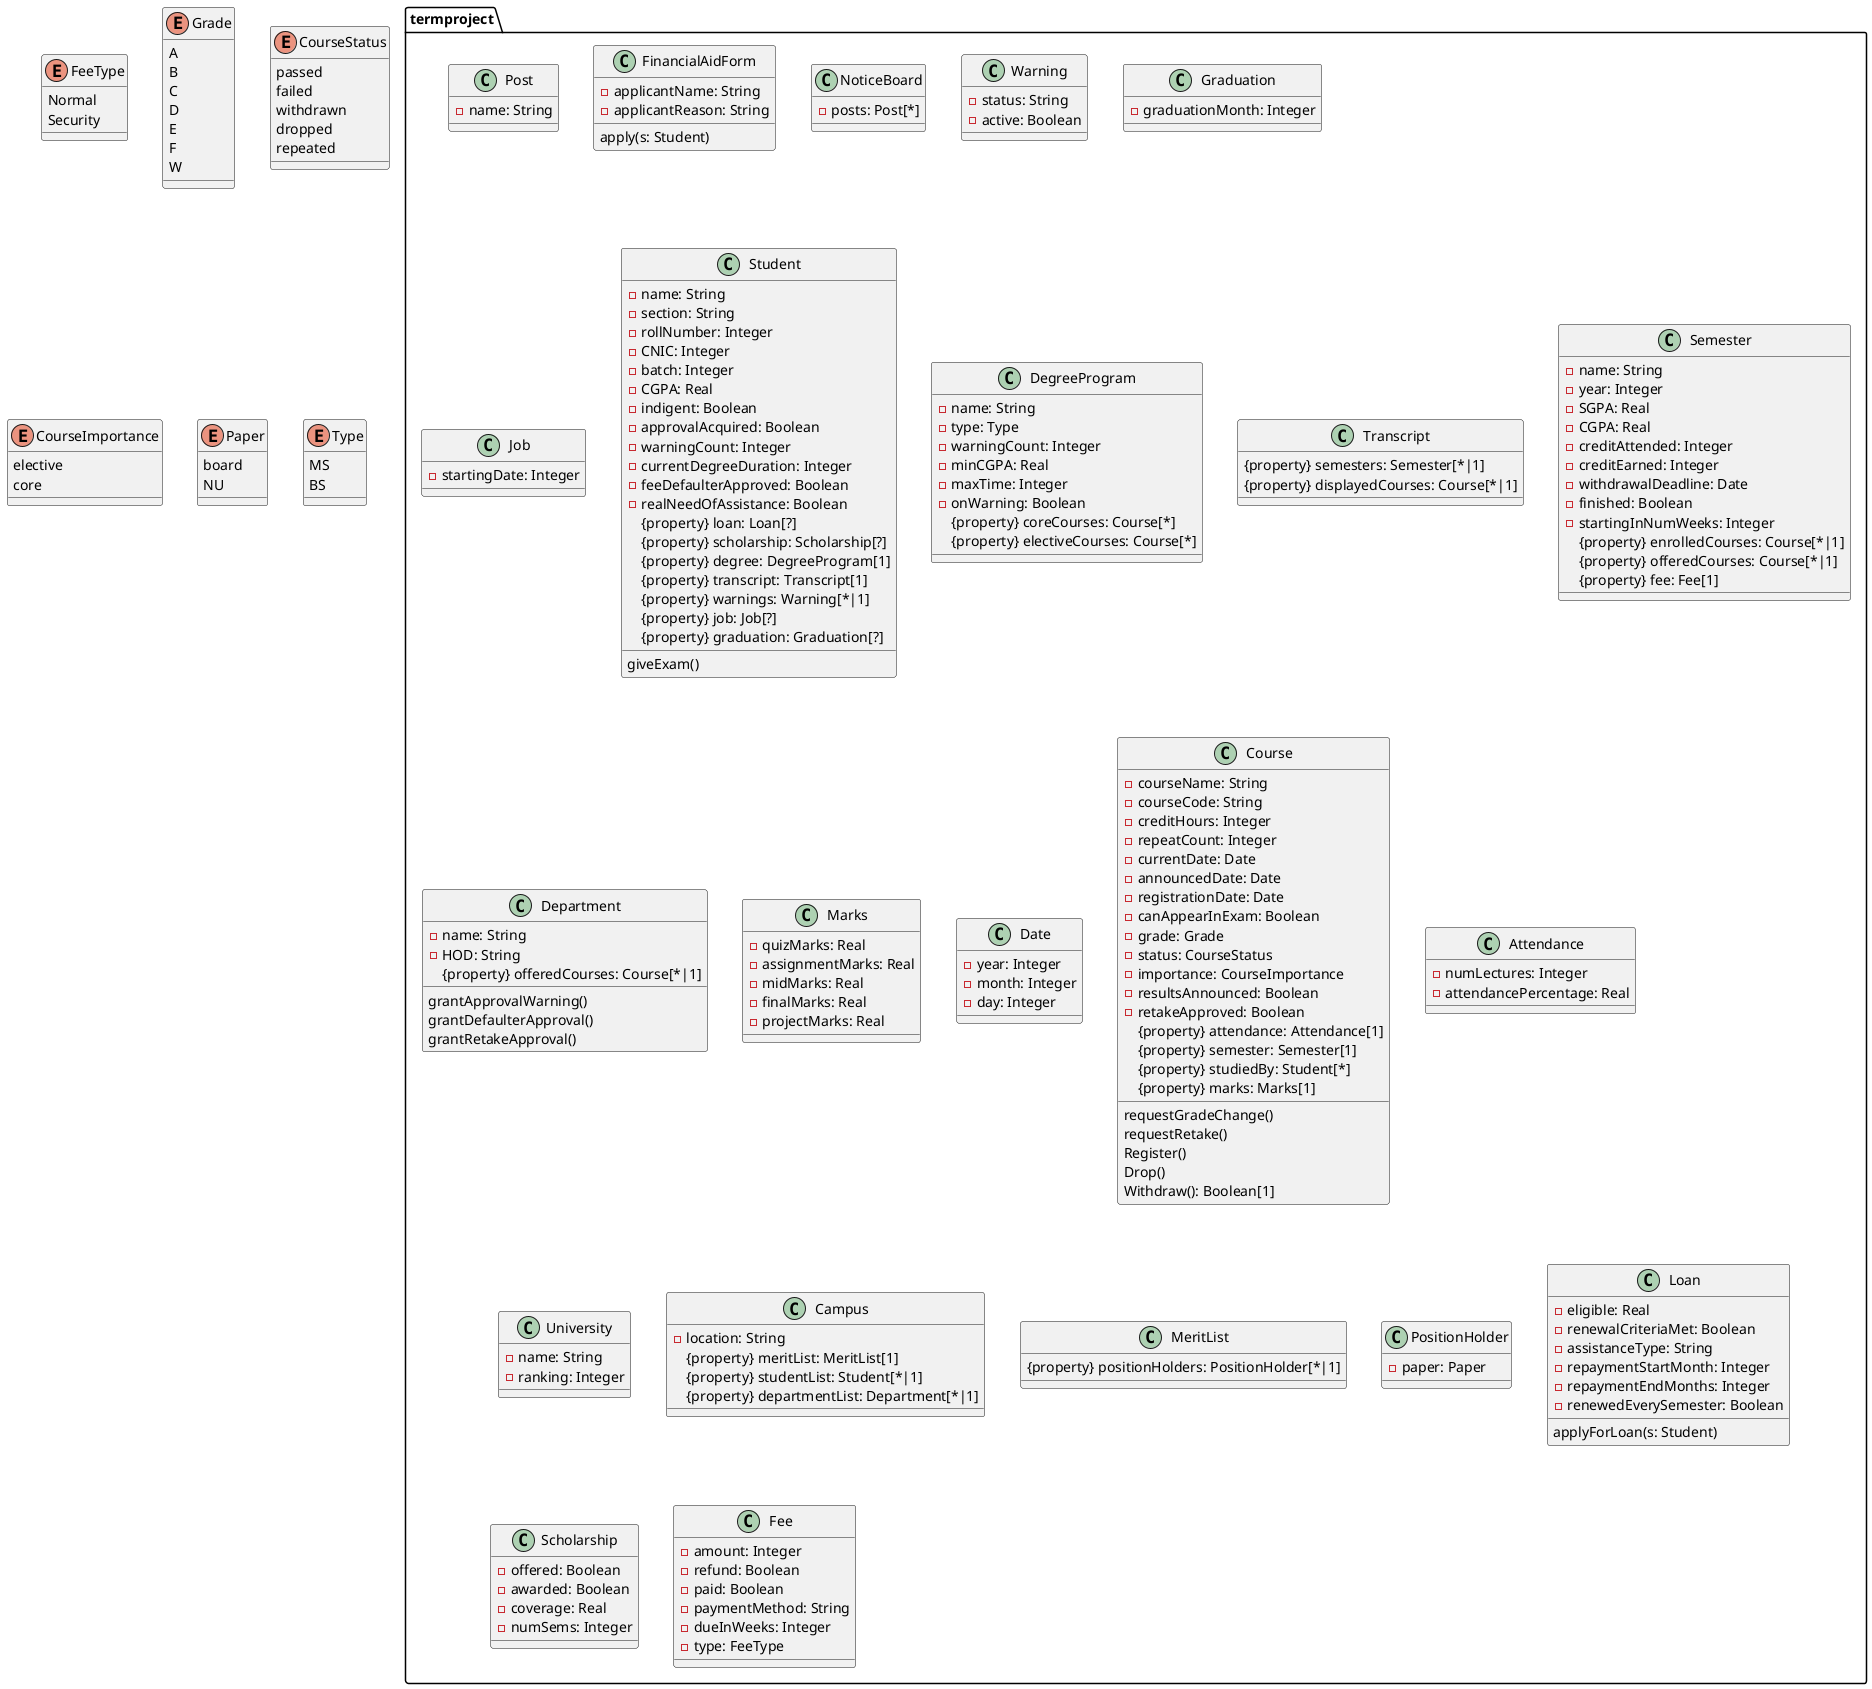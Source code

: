 @startuml

package termproject {
    class Post {
        - name: String
    }

    class FinancialAidForm {
        - applicantName: String
        - applicantReason: String
        {method} apply(s: Student)
    }

    class NoticeBoard {
        - posts: Post[*]
    }

    class Warning {
        - status: String
        - active: Boolean
    }

    class Graduation {
        - graduationMonth: Integer
    }

    class Job {
        - startingDate: Integer
    }

    class Student {
        - name: String
        - section: String
        - rollNumber: Integer
        - CNIC: Integer
        - batch: Integer
        - CGPA: Real
        - indigent: Boolean
        - approvalAcquired: Boolean
        - warningCount: Integer
        - currentDegreeDuration: Integer
        - feeDefaulterApproved: Boolean
        - realNeedOfAssistance: Boolean
        {property} loan: Loan[?]
        {property} scholarship: Scholarship[?]
        {property} degree: DegreeProgram[1]
        {property} transcript: Transcript[1]
        {property} warnings: Warning[*|1]
        {property} job: Job[?]
        {property} graduation: Graduation[?]
        {method} giveExam()
    }

    class DegreeProgram {
        - name: String
        - type: Type
        - warningCount: Integer
        - minCGPA: Real
        - maxTime: Integer
        - onWarning: Boolean
        {property} coreCourses: Course[*]
        {property} electiveCourses: Course[*]
    }

    class Transcript {
        {property} semesters: Semester[*|1]
        {property} displayedCourses: Course[*|1]
    }

    class Semester {
        - name: String
        - year: Integer
        - SGPA: Real
        - CGPA: Real
        - creditAttended: Integer
        - creditEarned: Integer
        - withdrawalDeadline: Date
        - finished: Boolean
        - startingInNumWeeks: Integer
        {property} enrolledCourses: Course[*|1]
        {property} offeredCourses: Course[*|1]
        {property} fee: Fee[1]
    }

    class Department {
        - name: String
        - HOD: String
        {property} offeredCourses: Course[*|1]
        {method} grantApprovalWarning()
        {method} grantDefaulterApproval()
        {method} grantRetakeApproval()
    }

    class Marks {
        - quizMarks: Real
        - assignmentMarks: Real
        - midMarks: Real
        - finalMarks: Real
        - projectMarks: Real
    }

    class Date {
        - year: Integer
        - month: Integer
        - day: Integer
    }

    class Course {
        - courseName: String
        - courseCode: String
        - creditHours: Integer
        - repeatCount: Integer
        - currentDate: Date
        - announcedDate: Date
        - registrationDate: Date
        - canAppearInExam: Boolean
        - grade: Grade
        - status: CourseStatus
        - importance: CourseImportance
        - resultsAnnounced: Boolean
        - retakeApproved: Boolean
        {method} requestGradeChange()
        {method} requestRetake()
        {method} Register()
        {method} Drop()
        {method} Withdraw(): Boolean[1]
        {property} attendance: Attendance[1]
        {property} semester: Semester[1]
        {property} studiedBy: Student[*]
        {property} marks: Marks[1]
    }

    class Attendance {
        - numLectures: Integer
        - attendancePercentage: Real
    }

    class University {
        - name: String
        - ranking: Integer
    }

    class Campus {
        - location: String
        {property} meritList: MeritList[1]
        {property} studentList: Student[*|1]
        {property} departmentList: Department[*|1]
    }

    class MeritList {
        {property} positionHolders: PositionHolder[*|1]
    }

    class PositionHolder {
        - paper: Paper
    }

    class Loan {
        - eligible: Real
        - renewalCriteriaMet: Boolean
        - assistanceType: String
        - repaymentStartMonth: Integer
        - repaymentEndMonths: Integer
        - renewedEverySemester: Boolean
        {method} applyForLoan(s: Student)
    }

    class Scholarship {
        - offered: Boolean
        - awarded: Boolean
        - coverage: Real
        - numSems: Integer
    }

    class Fee {
        - amount: Integer
        - refund: Boolean
        - paid: Boolean
        - paymentMethod: String
        - dueInWeeks: Integer
        - type: FeeType
    }
}

enum FeeType {
    Normal
    Security
}

enum Grade {
    A
    B
    C
    D
    E
    F
    W
}

enum CourseStatus {
    passed
    failed
    withdrawn
    dropped
    repeated
}

enum CourseImportance {
    elective
    core
}

enum Paper {
    board
    NU
}

enum Type {
    MS
    BS
}

@enduml
